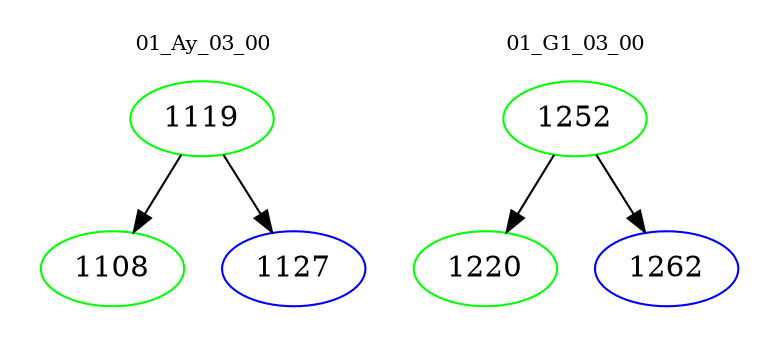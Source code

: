 digraph{
subgraph cluster_0 {
color = white
label = "01_Ay_03_00";
fontsize=10;
T0_1119 [label="1119", color="green"]
T0_1119 -> T0_1108 [color="black"]
T0_1108 [label="1108", color="green"]
T0_1119 -> T0_1127 [color="black"]
T0_1127 [label="1127", color="blue"]
}
subgraph cluster_1 {
color = white
label = "01_G1_03_00";
fontsize=10;
T1_1252 [label="1252", color="green"]
T1_1252 -> T1_1220 [color="black"]
T1_1220 [label="1220", color="green"]
T1_1252 -> T1_1262 [color="black"]
T1_1262 [label="1262", color="blue"]
}
}
